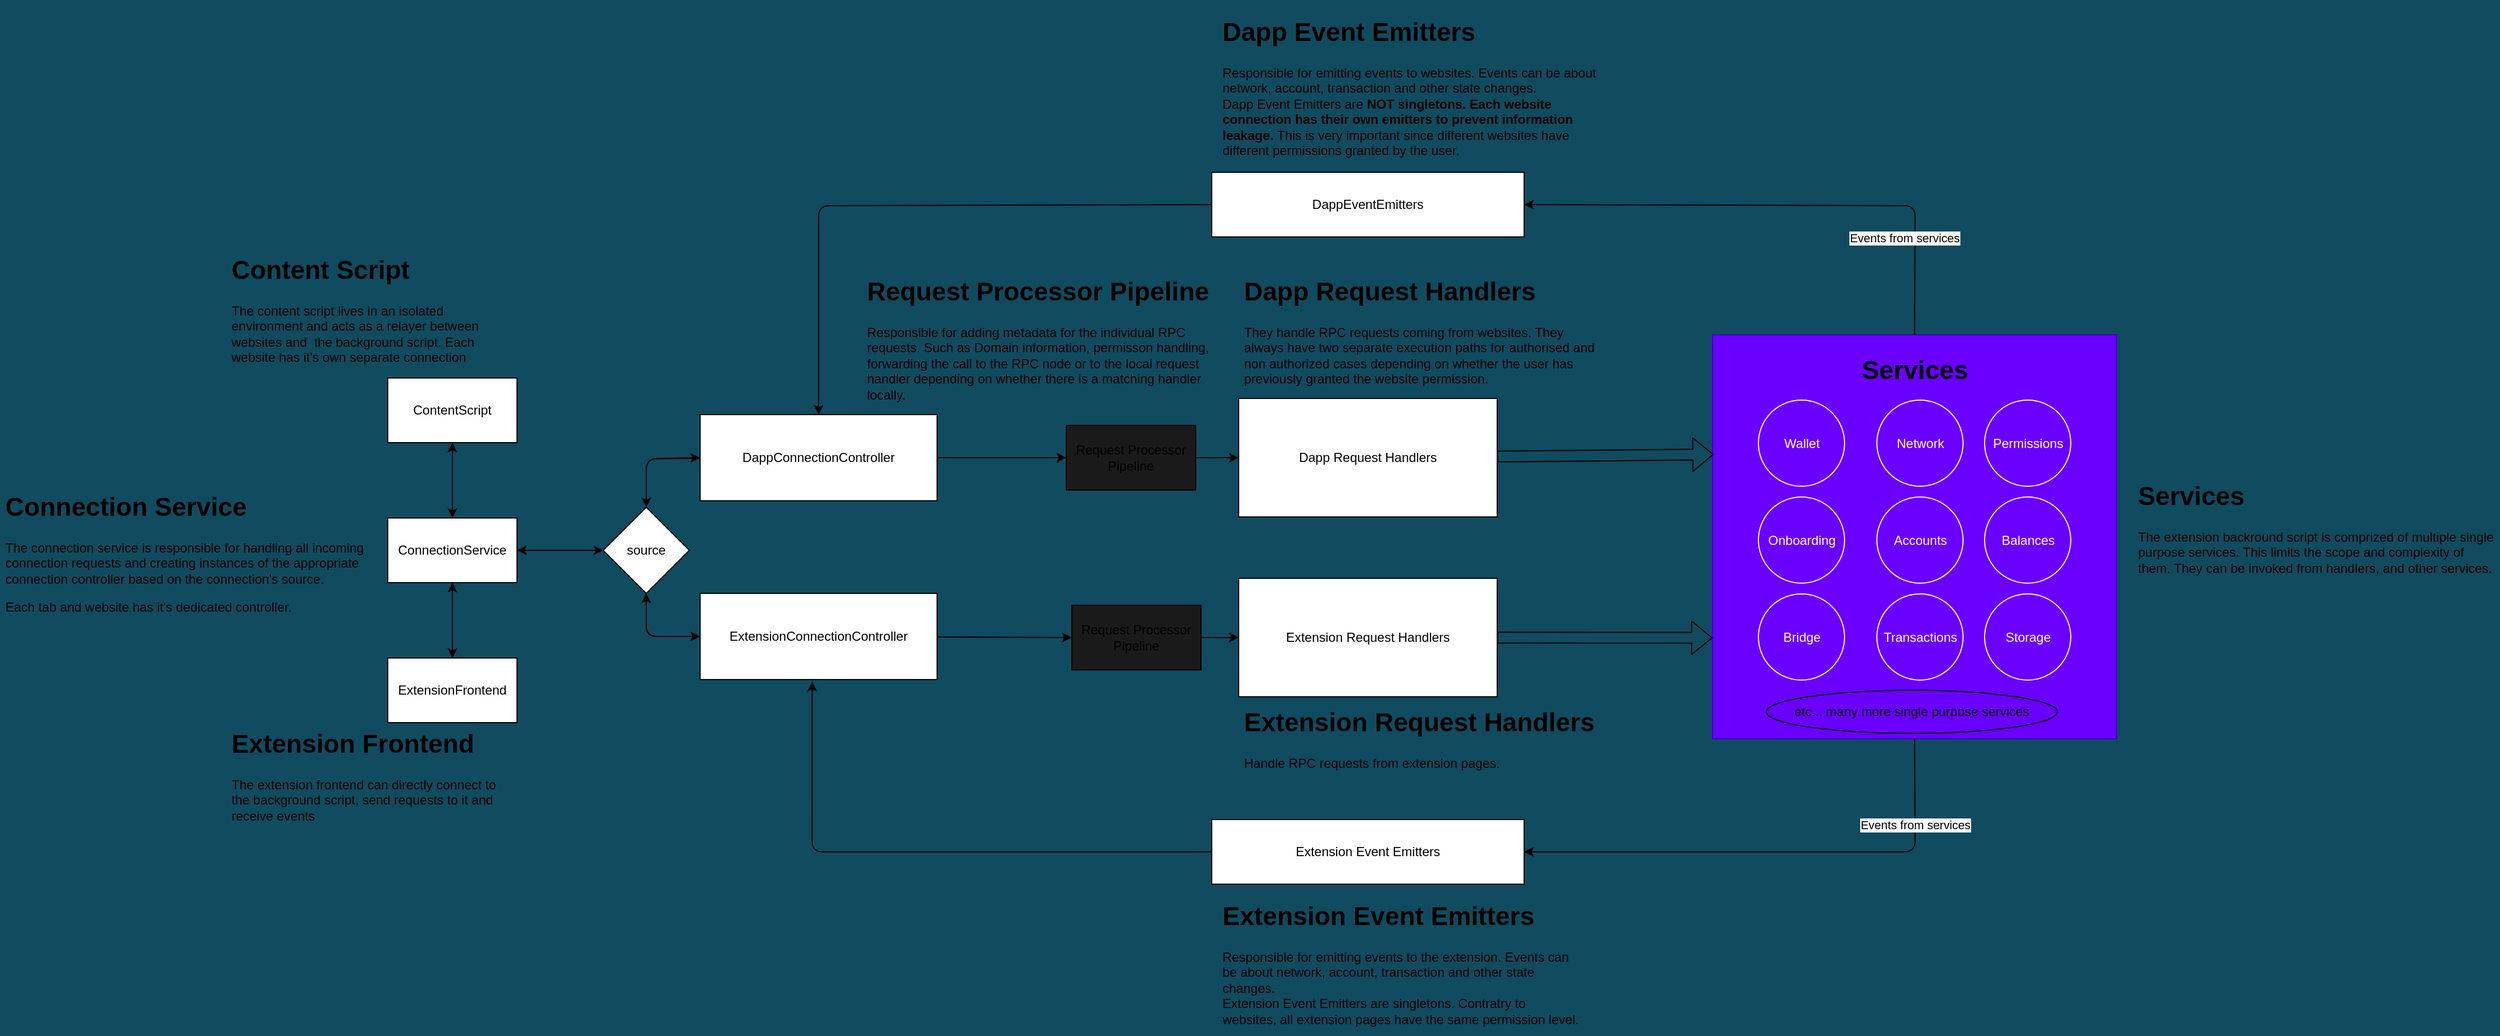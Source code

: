 <mxfile>
    <diagram id="aZ6EJbNiV0EWviCFpwhp" name="Page-1">
        <mxGraphModel dx="3451" dy="2199" grid="1" gridSize="10" guides="1" tooltips="1" connect="1" arrows="1" fold="1" page="1" pageScale="1" pageWidth="850" pageHeight="1100" background="#114B5F" math="0" shadow="0">
            <root>
                <mxCell id="0"/>
                <mxCell id="1" parent="0"/>
                <mxCell id="174" style="edgeStyle=none;html=1;exitX=1;exitY=0.5;exitDx=0;exitDy=0;entryX=0;entryY=0.5;entryDx=0;entryDy=0;" edge="1" parent="1" source="126" target="189">
                    <mxGeometry relative="1" as="geometry">
                        <mxPoint x="450" y="290" as="targetPoint"/>
                    </mxGeometry>
                </mxCell>
                <mxCell id="180" style="edgeStyle=none;html=1;entryX=0.5;entryY=0;entryDx=0;entryDy=0;" edge="1" parent="1" source="126" target="129">
                    <mxGeometry relative="1" as="geometry">
                        <Array as="points">
                            <mxPoint x="-30" y="305"/>
                        </Array>
                    </mxGeometry>
                </mxCell>
                <mxCell id="126" value="DappConnectionController" style="rounded=0;whiteSpace=wrap;html=1;" vertex="1" parent="1">
                    <mxGeometry x="20" y="264" width="220" height="80" as="geometry"/>
                </mxCell>
                <mxCell id="170" value="" style="edgeStyle=none;html=1;entryX=0;entryY=0.5;entryDx=0;entryDy=0;" edge="1" parent="1" source="127" target="190">
                    <mxGeometry relative="1" as="geometry"/>
                </mxCell>
                <mxCell id="179" style="edgeStyle=none;html=1;entryX=0.5;entryY=1;entryDx=0;entryDy=0;" edge="1" parent="1" source="127" target="129">
                    <mxGeometry relative="1" as="geometry">
                        <Array as="points">
                            <mxPoint x="-30" y="470"/>
                        </Array>
                    </mxGeometry>
                </mxCell>
                <mxCell id="127" value="ExtensionConnectionController" style="rounded=0;whiteSpace=wrap;html=1;" vertex="1" parent="1">
                    <mxGeometry x="20" y="430" width="220" height="80" as="geometry"/>
                </mxCell>
                <mxCell id="130" style="edgeStyle=none;html=1;exitX=1;exitY=0.5;exitDx=0;exitDy=0;" edge="1" parent="1" source="128" target="129">
                    <mxGeometry relative="1" as="geometry"/>
                </mxCell>
                <mxCell id="181" style="edgeStyle=none;html=1;entryX=0.5;entryY=1;entryDx=0;entryDy=0;" edge="1" parent="1" source="128" target="138">
                    <mxGeometry relative="1" as="geometry"/>
                </mxCell>
                <mxCell id="182" style="edgeStyle=none;html=1;entryX=0.5;entryY=0;entryDx=0;entryDy=0;" edge="1" parent="1" source="128" target="136">
                    <mxGeometry relative="1" as="geometry"/>
                </mxCell>
                <mxCell id="128" value="ConnectionService" style="rounded=0;whiteSpace=wrap;html=1;" vertex="1" parent="1">
                    <mxGeometry x="-270" y="360" width="120" height="60" as="geometry"/>
                </mxCell>
                <mxCell id="132" style="edgeStyle=none;html=1;exitX=0.5;exitY=1;exitDx=0;exitDy=0;entryX=0;entryY=0.5;entryDx=0;entryDy=0;" edge="1" parent="1" source="129" target="127">
                    <mxGeometry relative="1" as="geometry">
                        <Array as="points">
                            <mxPoint x="-30" y="470"/>
                        </Array>
                    </mxGeometry>
                </mxCell>
                <mxCell id="133" style="edgeStyle=none;html=1;exitX=0.5;exitY=0;exitDx=0;exitDy=0;entryX=0;entryY=0.5;entryDx=0;entryDy=0;" edge="1" parent="1" source="129" target="126">
                    <mxGeometry relative="1" as="geometry">
                        <Array as="points">
                            <mxPoint x="-30" y="305"/>
                        </Array>
                    </mxGeometry>
                </mxCell>
                <mxCell id="178" style="edgeStyle=none;html=1;entryX=1;entryY=0.5;entryDx=0;entryDy=0;" edge="1" parent="1" source="129" target="128">
                    <mxGeometry relative="1" as="geometry"/>
                </mxCell>
                <mxCell id="129" value="source" style="rhombus;whiteSpace=wrap;html=1;" vertex="1" parent="1">
                    <mxGeometry x="-70" y="350" width="80" height="80" as="geometry"/>
                </mxCell>
                <mxCell id="137" style="edgeStyle=none;html=1;exitX=0.5;exitY=0;exitDx=0;exitDy=0;entryX=0.5;entryY=1;entryDx=0;entryDy=0;" edge="1" parent="1" source="136" target="128">
                    <mxGeometry relative="1" as="geometry"/>
                </mxCell>
                <mxCell id="136" value="ExtensionFrontend" style="rounded=0;whiteSpace=wrap;html=1;" vertex="1" parent="1">
                    <mxGeometry x="-270" y="490" width="120" height="60" as="geometry"/>
                </mxCell>
                <mxCell id="139" style="edgeStyle=none;html=1;exitX=0.5;exitY=1;exitDx=0;exitDy=0;entryX=0.5;entryY=0;entryDx=0;entryDy=0;" edge="1" parent="1" source="138" target="128">
                    <mxGeometry relative="1" as="geometry"/>
                </mxCell>
                <mxCell id="138" value="ContentScript" style="rounded=0;whiteSpace=wrap;html=1;" vertex="1" parent="1">
                    <mxGeometry x="-270" y="230" width="120" height="60" as="geometry"/>
                </mxCell>
                <mxCell id="164" style="edgeStyle=none;html=1;entryX=0.5;entryY=0;entryDx=0;entryDy=0;exitX=0;exitY=0.5;exitDx=0;exitDy=0;" edge="1" parent="1" source="154" target="126">
                    <mxGeometry relative="1" as="geometry">
                        <Array as="points">
                            <mxPoint x="130" y="70"/>
                        </Array>
                    </mxGeometry>
                </mxCell>
                <mxCell id="154" value="DappEventEmitters" style="rounded=0;whiteSpace=wrap;html=1;" vertex="1" parent="1">
                    <mxGeometry x="495" y="39" width="290" height="60" as="geometry"/>
                </mxCell>
                <mxCell id="161" value="" style="group" vertex="1" connectable="0" parent="1">
                    <mxGeometry x="960" y="190" width="375" height="375" as="geometry"/>
                </mxCell>
                <mxCell id="143" value="" style="whiteSpace=wrap;html=1;aspect=fixed;fillColor=#6a00ff;strokeColor=#3700CC;fontColor=#ffffff;rounded=0;glass=0;" vertex="1" parent="161">
                    <mxGeometry width="375" height="375" as="geometry"/>
                </mxCell>
                <mxCell id="144" value="&lt;h1&gt;Services&lt;/h1&gt;" style="text;html=1;strokeColor=none;fillColor=none;spacing=5;spacingTop=-20;whiteSpace=wrap;overflow=hidden;rounded=0;glass=0;align=center;" vertex="1" parent="161">
                    <mxGeometry x="17.5" y="12.5" width="340" height="120" as="geometry"/>
                </mxCell>
                <mxCell id="145" value="Wallet" style="ellipse;whiteSpace=wrap;html=1;aspect=fixed;rounded=0;glass=0;align=center;fillColor=#6a00ff;strokeColor=#FFFFFF;fontColor=#ffffff;" vertex="1" parent="161">
                    <mxGeometry x="42.5" y="60.5" width="80" height="80" as="geometry"/>
                </mxCell>
                <mxCell id="146" value="Network" style="ellipse;whiteSpace=wrap;html=1;aspect=fixed;rounded=0;glass=0;align=center;fillColor=#6a00ff;strokeColor=#FFFFFF;fontColor=#ffffff;" vertex="1" parent="161">
                    <mxGeometry x="152.5" y="60.5" width="80" height="80" as="geometry"/>
                </mxCell>
                <mxCell id="147" value="Permissions&lt;span style=&quot;color: rgba(0 , 0 , 0 , 0) ; font-family: monospace ; font-size: 0px&quot;&gt;%3CmxGraphModel%3E%3Croot%3E%3CmxCell%20id%3D%220%22%2F%3E%3CmxCell%20id%3D%221%22%20parent%3D%220%22%2F%3E%3CmxCell%20id%3D%222%22%20value%3D%22Network%22%20style%3D%22ellipse%3BwhiteSpace%3Dwrap%3Bhtml%3D1%3Baspect%3Dfixed%3Brounded%3D0%3Bglass%3D0%3Balign%3Dcenter%3BfillColor%3D%236a00ff%3BstrokeColor%3D%233700CC%3BfontColor%3D%23ffffff%3B%22%20vertex%3D%221%22%20parent%3D%221%22%3E%3CmxGeometry%20x%3D%22630%22%20y%3D%22660%22%20width%3D%2280%22%20height%3D%2280%22%20as%3D%22geometry%22%2F%3E%3C%2FmxCell%3E%3C%2Froot%3E%3C%2FmxGraphModel%3E&lt;/span&gt;" style="ellipse;whiteSpace=wrap;html=1;aspect=fixed;rounded=0;glass=0;align=center;fillColor=#6a00ff;strokeColor=#FFFFFF;fontColor=#ffffff;" vertex="1" parent="161">
                    <mxGeometry x="252.5" y="60.5" width="80" height="80" as="geometry"/>
                </mxCell>
                <mxCell id="148" value="Onboarding" style="ellipse;whiteSpace=wrap;html=1;aspect=fixed;rounded=0;glass=0;align=center;fillColor=#6a00ff;strokeColor=#FFFFFF;fontColor=#ffffff;" vertex="1" parent="161">
                    <mxGeometry x="42.5" y="150.5" width="80" height="80" as="geometry"/>
                </mxCell>
                <mxCell id="149" value="Accounts" style="ellipse;whiteSpace=wrap;html=1;aspect=fixed;rounded=0;glass=0;align=center;fillColor=#6a00ff;strokeColor=#FFFFFF;fontColor=#ffffff;" vertex="1" parent="161">
                    <mxGeometry x="152.5" y="150.5" width="80" height="80" as="geometry"/>
                </mxCell>
                <mxCell id="150" value="Balances" style="ellipse;whiteSpace=wrap;html=1;aspect=fixed;rounded=0;glass=0;align=center;fillColor=#6a00ff;strokeColor=#FFFFFF;fontColor=#ffffff;" vertex="1" parent="161">
                    <mxGeometry x="252.5" y="150.5" width="80" height="80" as="geometry"/>
                </mxCell>
                <mxCell id="151" value="Storage" style="ellipse;whiteSpace=wrap;html=1;aspect=fixed;rounded=0;glass=0;align=center;fillColor=#6a00ff;strokeColor=#FFFFFF;fontColor=#ffffff;" vertex="1" parent="161">
                    <mxGeometry x="252.5" y="240.5" width="80" height="80" as="geometry"/>
                </mxCell>
                <mxCell id="152" value="Transactions" style="ellipse;whiteSpace=wrap;html=1;aspect=fixed;rounded=0;glass=0;align=center;fillColor=#6a00ff;strokeColor=#FFFFFF;fontColor=#ffffff;" vertex="1" parent="161">
                    <mxGeometry x="152.5" y="240.5" width="80" height="80" as="geometry"/>
                </mxCell>
                <mxCell id="153" value="Bridge" style="ellipse;whiteSpace=wrap;html=1;aspect=fixed;rounded=0;glass=0;align=center;fillColor=#6a00ff;strokeColor=#FFFFFF;fontColor=#ffffff;" vertex="1" parent="161">
                    <mxGeometry x="42.5" y="240.5" width="80" height="80" as="geometry"/>
                </mxCell>
                <mxCell id="160" value="etc... many more single purpose services" style="ellipse;whiteSpace=wrap;html=1;fillColor=#6A00FF;" vertex="1" parent="161">
                    <mxGeometry x="50" y="330" width="270" height="40" as="geometry"/>
                </mxCell>
                <mxCell id="162" style="edgeStyle=none;html=1;startArrow=none;entryX=1;entryY=0.5;entryDx=0;entryDy=0;exitX=0.5;exitY=0;exitDx=0;exitDy=0;" edge="1" parent="1" source="143" target="154">
                    <mxGeometry relative="1" as="geometry">
                        <mxPoint x="1220" y="100" as="sourcePoint"/>
                        <Array as="points">
                            <mxPoint x="1148" y="70"/>
                        </Array>
                    </mxGeometry>
                </mxCell>
                <mxCell id="167" value="Events from services" style="edgeLabel;html=1;align=center;verticalAlign=middle;resizable=0;points=[];" vertex="1" connectable="0" parent="162">
                    <mxGeometry x="-0.447" y="1" relative="1" as="geometry">
                        <mxPoint x="3" y="29" as="offset"/>
                    </mxGeometry>
                </mxCell>
                <mxCell id="168" style="edgeStyle=none;html=1;exitX=0;exitY=0.5;exitDx=0;exitDy=0;entryX=0.473;entryY=1.025;entryDx=0;entryDy=0;entryPerimeter=0;" edge="1" parent="1" source="165" target="127">
                    <mxGeometry relative="1" as="geometry">
                        <Array as="points">
                            <mxPoint x="124" y="670"/>
                        </Array>
                    </mxGeometry>
                </mxCell>
                <mxCell id="165" value="Extension Event Emitters" style="rounded=0;whiteSpace=wrap;html=1;" vertex="1" parent="1">
                    <mxGeometry x="495" y="640" width="290" height="60" as="geometry"/>
                </mxCell>
                <mxCell id="166" value="Events from services" style="edgeStyle=none;html=1;entryX=1;entryY=0.5;entryDx=0;entryDy=0;exitX=0.5;exitY=1;exitDx=0;exitDy=0;" edge="1" parent="1" source="143" target="165">
                    <mxGeometry x="-0.655" relative="1" as="geometry">
                        <Array as="points">
                            <mxPoint x="1148" y="670"/>
                        </Array>
                        <mxPoint as="offset"/>
                    </mxGeometry>
                </mxCell>
                <mxCell id="171" style="edgeStyle=none;html=1;entryX=0;entryY=0.75;entryDx=0;entryDy=0;shape=flexArrow;" edge="1" parent="1" source="169" target="143">
                    <mxGeometry relative="1" as="geometry">
                        <Array as="points"/>
                    </mxGeometry>
                </mxCell>
                <mxCell id="169" value="Extension Request Handlers" style="whiteSpace=wrap;html=1;rounded=0;" vertex="1" parent="1">
                    <mxGeometry x="520" y="416" width="240" height="110" as="geometry"/>
                </mxCell>
                <mxCell id="175" style="edgeStyle=none;html=1;entryX=0.003;entryY=0.296;entryDx=0;entryDy=0;shape=flexArrow;entryPerimeter=0;" edge="1" parent="1" source="173" target="143">
                    <mxGeometry relative="1" as="geometry"/>
                </mxCell>
                <mxCell id="173" value="Dapp Request Handlers" style="whiteSpace=wrap;html=1;rounded=0;" vertex="1" parent="1">
                    <mxGeometry x="520" y="249" width="240" height="110" as="geometry"/>
                </mxCell>
                <mxCell id="176" value="&lt;h1&gt;Content Script&lt;/h1&gt;&lt;p&gt;The content script lives in an isolated environment and acts as a relayer between websites and&amp;nbsp; the background script. Each website has it's own separate connection&lt;/p&gt;" style="text;html=1;strokeColor=none;fillColor=none;spacing=5;spacingTop=-20;whiteSpace=wrap;overflow=hidden;rounded=0;" vertex="1" parent="1">
                    <mxGeometry x="-420" y="110" width="270" height="120" as="geometry"/>
                </mxCell>
                <mxCell id="177" value="&lt;h1&gt;Extension Frontend&lt;/h1&gt;&lt;p&gt;The extension frontend can directly connect to the background script, send requests to it and receive events&lt;/p&gt;" style="text;html=1;strokeColor=none;fillColor=none;spacing=5;spacingTop=-20;whiteSpace=wrap;overflow=hidden;rounded=0;" vertex="1" parent="1">
                    <mxGeometry x="-420" y="550" width="270" height="120" as="geometry"/>
                </mxCell>
                <mxCell id="183" value="&lt;h1&gt;Connection Service&lt;/h1&gt;&lt;p&gt;The connection service is responsible for handling all incoming connection requests and creating instances of the appropriate connection controller based on the connection's source.&lt;/p&gt;&lt;p&gt;Each tab and website has it's dedicated controller.&lt;/p&gt;" style="text;html=1;strokeColor=none;fillColor=none;spacing=5;spacingTop=-20;whiteSpace=wrap;overflow=hidden;rounded=0;" vertex="1" parent="1">
                    <mxGeometry x="-630" y="330" width="360" height="140" as="geometry"/>
                </mxCell>
                <mxCell id="184" value="&lt;h1&gt;Dapp Event Emitters&lt;br&gt;&lt;/h1&gt;&lt;div&gt;Responsible for emitting events to websites. Events can be about network, account, transaction and other state changes.&lt;br&gt;Dapp Event Emitters are &lt;b&gt;NOT singletons. Each website connection has their own emitters to prevent information leakage. &lt;/b&gt;This is very important since different websites have different permissions granted by the user.&lt;/div&gt;" style="text;html=1;strokeColor=none;fillColor=none;spacing=5;spacingTop=-20;whiteSpace=wrap;overflow=hidden;rounded=0;" vertex="1" parent="1">
                    <mxGeometry x="500" y="-111" width="360" height="150" as="geometry"/>
                </mxCell>
                <mxCell id="185" value="&lt;h1&gt;Extension Event Emitters&lt;br&gt;&lt;/h1&gt;&lt;div&gt;Responsible for emitting events to the extension. Events can be about network, account, transaction and other state changes.&lt;br&gt;Extension Event Emitters are&lt;b&gt;&amp;nbsp;&lt;/b&gt;singletons. Contratry to websites, all extension pages have the same permission level.&lt;/div&gt;" style="text;html=1;strokeColor=none;fillColor=none;spacing=5;spacingTop=-20;whiteSpace=wrap;overflow=hidden;rounded=0;" vertex="1" parent="1">
                    <mxGeometry x="500" y="710" width="340" height="130" as="geometry"/>
                </mxCell>
                <mxCell id="186" value="&lt;h1&gt;Services&lt;br&gt;&lt;/h1&gt;&lt;div&gt;The extension backround script is comprized of multiple single purpose services. This limits the scope and complexity of them. They can be invoked from handlers, and other services.&lt;/div&gt;" style="text;html=1;strokeColor=none;fillColor=none;spacing=5;spacingTop=-20;whiteSpace=wrap;overflow=hidden;rounded=0;" vertex="1" parent="1">
                    <mxGeometry x="1350" y="320" width="340" height="110" as="geometry"/>
                </mxCell>
                <mxCell id="187" value="&lt;h1&gt;Dapp Request Handlers&lt;br&gt;&lt;/h1&gt;&lt;div&gt;They handle RPC requests coming from websites. They always have two separate execution paths for authorised and non authorized cases depending on whether the user has previously granted the website permission.&lt;/div&gt;" style="text;html=1;strokeColor=none;fillColor=none;spacing=5;spacingTop=-20;whiteSpace=wrap;overflow=hidden;rounded=0;" vertex="1" parent="1">
                    <mxGeometry x="520" y="130" width="340" height="110" as="geometry"/>
                </mxCell>
                <mxCell id="188" value="&lt;h1&gt;Extension Request Handlers&lt;br&gt;&lt;/h1&gt;&lt;div&gt;Handle RPC requests from extension pages.&amp;nbsp;&lt;/div&gt;" style="text;html=1;strokeColor=none;fillColor=none;spacing=5;spacingTop=-20;whiteSpace=wrap;overflow=hidden;rounded=0;" vertex="1" parent="1">
                    <mxGeometry x="520" y="530" width="340" height="110" as="geometry"/>
                </mxCell>
                <mxCell id="193" style="edgeStyle=none;html=1;exitX=1;exitY=0.5;exitDx=0;exitDy=0;entryX=0;entryY=0.5;entryDx=0;entryDy=0;" edge="1" parent="1" source="189" target="173">
                    <mxGeometry relative="1" as="geometry"/>
                </mxCell>
                <mxCell id="189" value="Request Processor Pipeline" style="rounded=0;whiteSpace=wrap;html=1;fillColor=#1A1A1A;" vertex="1" parent="1">
                    <mxGeometry x="360" y="274" width="120" height="60" as="geometry"/>
                </mxCell>
                <mxCell id="191" style="edgeStyle=none;html=1;exitX=1;exitY=0.5;exitDx=0;exitDy=0;entryX=0;entryY=0.5;entryDx=0;entryDy=0;" edge="1" parent="1" source="190" target="169">
                    <mxGeometry relative="1" as="geometry"/>
                </mxCell>
                <mxCell id="190" value="Request Processor Pipeline" style="rounded=0;whiteSpace=wrap;html=1;fillColor=#1A1A1A;" vertex="1" parent="1">
                    <mxGeometry x="365" y="441" width="120" height="60" as="geometry"/>
                </mxCell>
                <mxCell id="195" value="&lt;h1&gt;Request Processor Pipeline&lt;/h1&gt;&lt;div&gt;Responsible for adding metadata for the individual RPC requests. Such as Domain information, permisson handling, forwarding the call to the RPC node or to the local request handler depending on whether there is a matching handler locally.&lt;/div&gt;" style="text;html=1;strokeColor=none;fillColor=none;spacing=5;spacingTop=-20;whiteSpace=wrap;overflow=hidden;rounded=0;" vertex="1" parent="1">
                    <mxGeometry x="170" y="130" width="340" height="130" as="geometry"/>
                </mxCell>
            </root>
        </mxGraphModel>
    </diagram>
</mxfile>